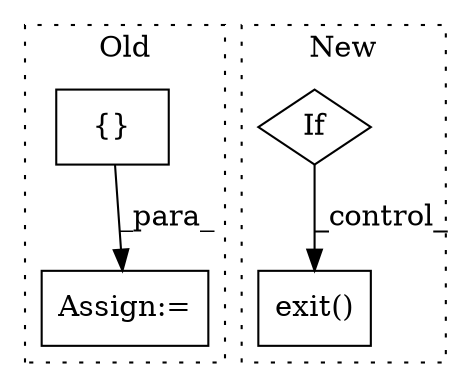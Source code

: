 digraph G {
subgraph cluster0 {
1 [label="{}" a="95" s="191,356" l="10,7" shape="box"];
3 [label="Assign:=" a="68" s="188" l="3" shape="box"];
label = "Old";
style="dotted";
}
subgraph cluster1 {
2 [label="exit()" a="75" s="1171,1237" l="12,1" shape="box"];
4 [label="If" a="96" s="1112" l="3" shape="diamond"];
label = "New";
style="dotted";
}
1 -> 3 [label="_para_"];
4 -> 2 [label="_control_"];
}